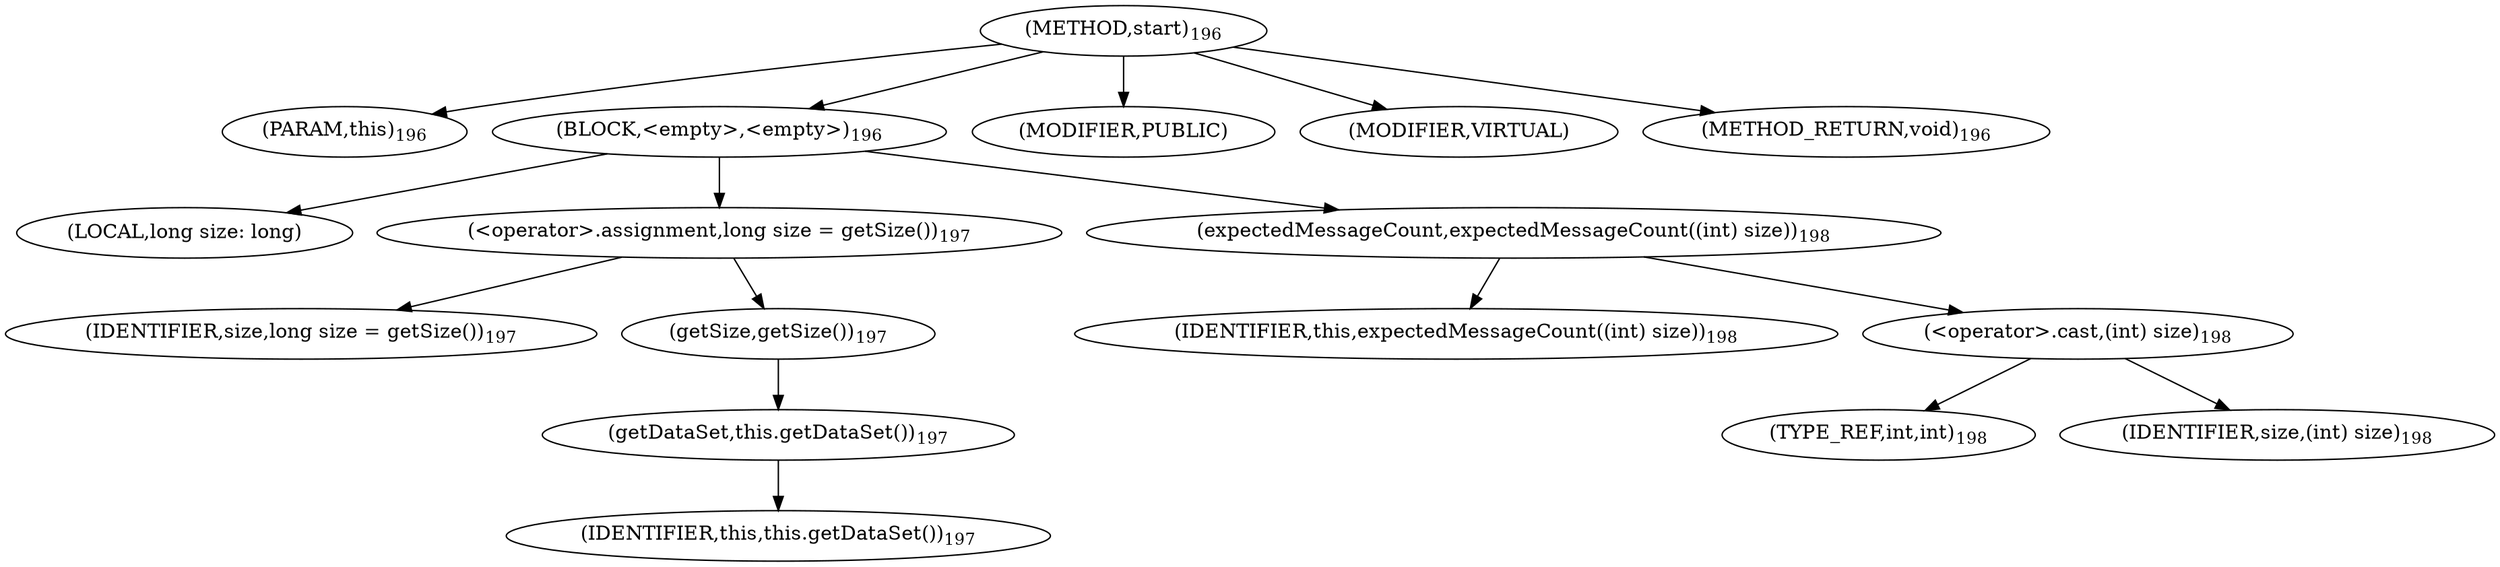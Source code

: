 digraph "start" {  
"528" [label = <(METHOD,start)<SUB>196</SUB>> ]
"37" [label = <(PARAM,this)<SUB>196</SUB>> ]
"529" [label = <(BLOCK,&lt;empty&gt;,&lt;empty&gt;)<SUB>196</SUB>> ]
"530" [label = <(LOCAL,long size: long)> ]
"531" [label = <(&lt;operator&gt;.assignment,long size = getSize())<SUB>197</SUB>> ]
"532" [label = <(IDENTIFIER,size,long size = getSize())<SUB>197</SUB>> ]
"533" [label = <(getSize,getSize())<SUB>197</SUB>> ]
"534" [label = <(getDataSet,this.getDataSet())<SUB>197</SUB>> ]
"36" [label = <(IDENTIFIER,this,this.getDataSet())<SUB>197</SUB>> ]
"535" [label = <(expectedMessageCount,expectedMessageCount((int) size))<SUB>198</SUB>> ]
"38" [label = <(IDENTIFIER,this,expectedMessageCount((int) size))<SUB>198</SUB>> ]
"536" [label = <(&lt;operator&gt;.cast,(int) size)<SUB>198</SUB>> ]
"537" [label = <(TYPE_REF,int,int)<SUB>198</SUB>> ]
"538" [label = <(IDENTIFIER,size,(int) size)<SUB>198</SUB>> ]
"539" [label = <(MODIFIER,PUBLIC)> ]
"540" [label = <(MODIFIER,VIRTUAL)> ]
"541" [label = <(METHOD_RETURN,void)<SUB>196</SUB>> ]
  "528" -> "37" 
  "528" -> "529" 
  "528" -> "539" 
  "528" -> "540" 
  "528" -> "541" 
  "529" -> "530" 
  "529" -> "531" 
  "529" -> "535" 
  "531" -> "532" 
  "531" -> "533" 
  "533" -> "534" 
  "534" -> "36" 
  "535" -> "38" 
  "535" -> "536" 
  "536" -> "537" 
  "536" -> "538" 
}
